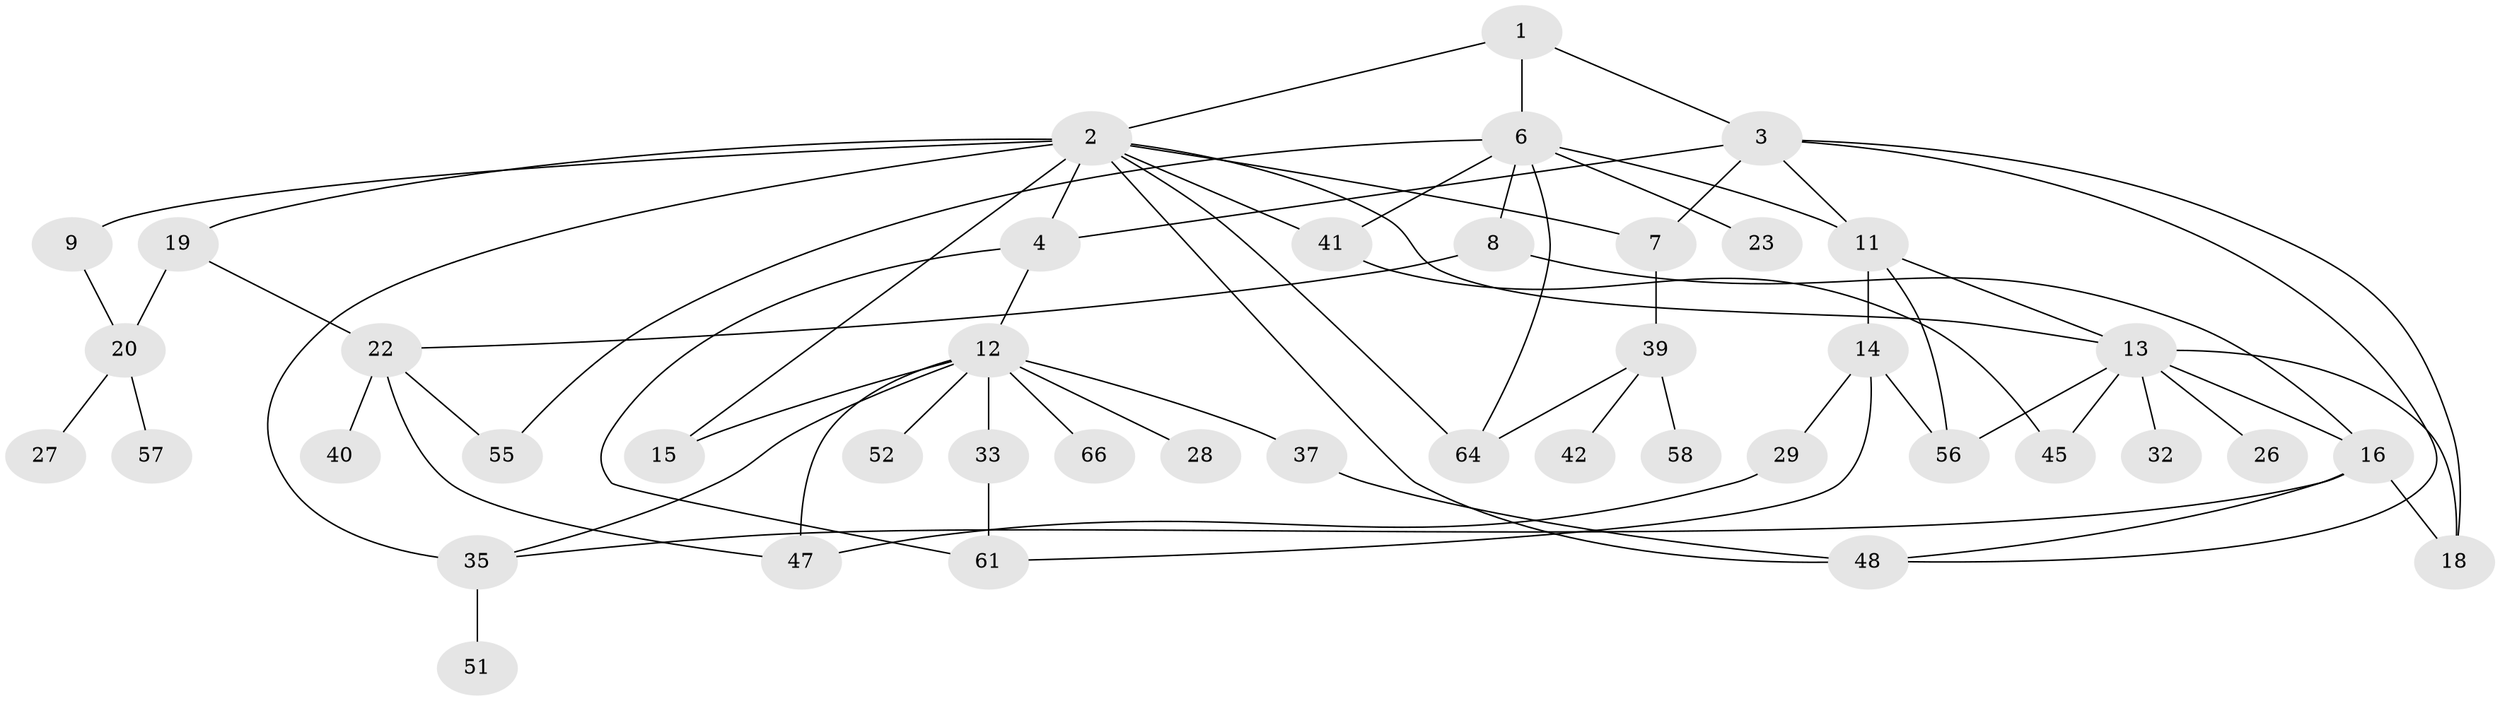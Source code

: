 // Generated by graph-tools (version 1.1) at 2025/23/03/03/25 07:23:34]
// undirected, 43 vertices, 68 edges
graph export_dot {
graph [start="1"]
  node [color=gray90,style=filled];
  1 [super="+30"];
  2 [super="+24"];
  3 [super="+5"];
  4 [super="+31"];
  6 [super="+38"];
  7 [super="+10"];
  8 [super="+50"];
  9;
  11 [super="+36"];
  12 [super="+17"];
  13 [super="+43"];
  14 [super="+25"];
  15 [super="+67"];
  16 [super="+46"];
  18;
  19 [super="+21"];
  20 [super="+62"];
  22 [super="+59"];
  23 [super="+68"];
  26;
  27;
  28;
  29 [super="+49"];
  32;
  33 [super="+34"];
  35 [super="+44"];
  37;
  39 [super="+53"];
  40 [super="+54"];
  41;
  42;
  45 [super="+63"];
  47;
  48 [super="+60"];
  51;
  52;
  55;
  56;
  57;
  58;
  61 [super="+65"];
  64;
  66;
  1 -- 2;
  1 -- 3;
  1 -- 6;
  2 -- 4;
  2 -- 7;
  2 -- 9;
  2 -- 15;
  2 -- 19;
  2 -- 64;
  2 -- 48;
  2 -- 35 [weight=2];
  2 -- 41;
  2 -- 13;
  3 -- 11;
  3 -- 7;
  3 -- 18;
  3 -- 4;
  3 -- 48;
  4 -- 12;
  4 -- 61;
  6 -- 8;
  6 -- 23;
  6 -- 55;
  6 -- 64;
  6 -- 41;
  6 -- 11;
  7 -- 39;
  8 -- 16 [weight=2];
  8 -- 22;
  9 -- 20;
  11 -- 13;
  11 -- 14 [weight=2];
  11 -- 56;
  12 -- 28;
  12 -- 33;
  12 -- 35;
  12 -- 37;
  12 -- 52;
  12 -- 47;
  12 -- 66;
  12 -- 15;
  13 -- 16;
  13 -- 26;
  13 -- 32;
  13 -- 45;
  13 -- 56;
  13 -- 18;
  14 -- 29;
  14 -- 61;
  14 -- 56;
  16 -- 18;
  16 -- 48;
  16 -- 35;
  19 -- 20;
  19 -- 22;
  20 -- 27;
  20 -- 57;
  22 -- 40 [weight=2];
  22 -- 47;
  22 -- 55;
  29 -- 47;
  33 -- 61;
  35 -- 51;
  37 -- 48;
  39 -- 42 [weight=2];
  39 -- 58;
  39 -- 64;
  41 -- 45;
}
